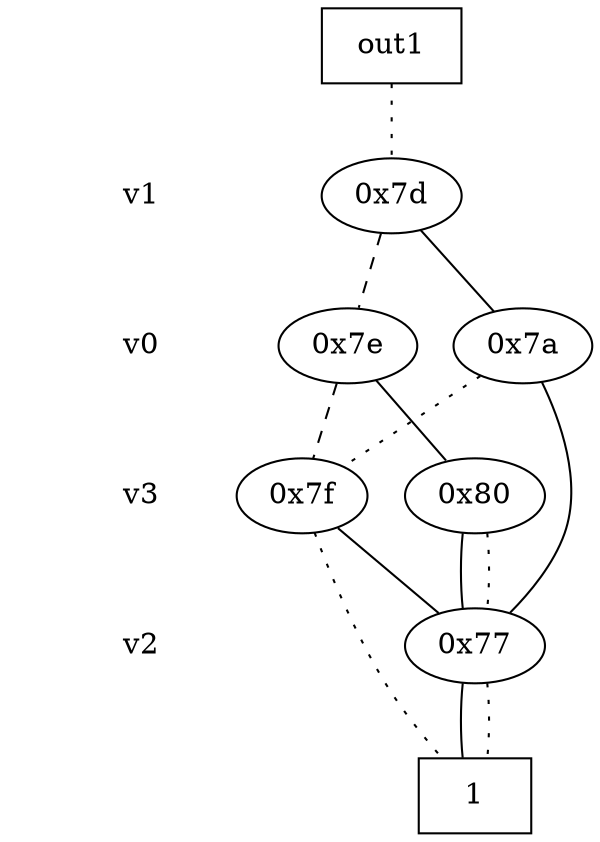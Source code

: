 digraph "DD" {
size = "7.5,10"
center = true;
edge [dir = none];
{ node [shape = plaintext];
  edge [style = invis];
  "CONST NODES" [style = invis];
" v1 " -> " v0 " -> " v3 " -> " v2 " -> "CONST NODES"; 
}
{ rank = same; node [shape = box]; edge [style = invis];
"  out1  "; }
{ rank = same; " v1 ";
"0x7d";
}
{ rank = same; " v0 ";
"0x7e";
"0x7a";
}
{ rank = same; " v3 ";
"0x7f";
"0x80";
}
{ rank = same; " v2 ";
"0x77";
}
{ rank = same; "CONST NODES";
{ node [shape = box]; "0x71";
}
}
"  out1  " -> "0x7d" [style = dotted];
"0x7d" -> "0x7a";
"0x7d" -> "0x7e" [style = dashed];
"0x7e" -> "0x80";
"0x7e" -> "0x7f" [style = dashed];
"0x7a" -> "0x77";
"0x7a" -> "0x7f" [style = dotted];
"0x7f" -> "0x77";
"0x7f" -> "0x71" [style = dotted];
"0x80" -> "0x77";
"0x80" -> "0x77" [style = dotted];
"0x77" -> "0x71";
"0x77" -> "0x71" [style = dotted];
"0x71" [label = "1"];
}
